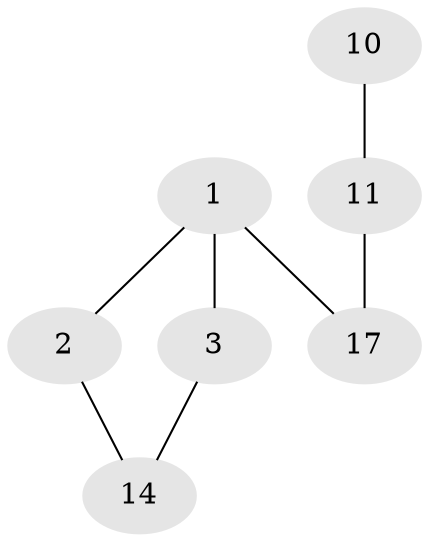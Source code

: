 // Generated by graph-tools (version 1.1) at 2025/46/02/15/25 05:46:28]
// undirected, 7 vertices, 7 edges
graph export_dot {
graph [start="1"]
  node [color=gray90,style=filled];
  1 [super="+4+7+19+20"];
  2 [super="+5+12"];
  3 [super="+6"];
  10 [super="+9+13"];
  11 [super="+12+15+18"];
  14 [super="+18"];
  17 [super="+20"];
  1 -- 2;
  1 -- 3;
  1 -- 17;
  2 -- 14;
  3 -- 14;
  10 -- 11;
  11 -- 17;
}
